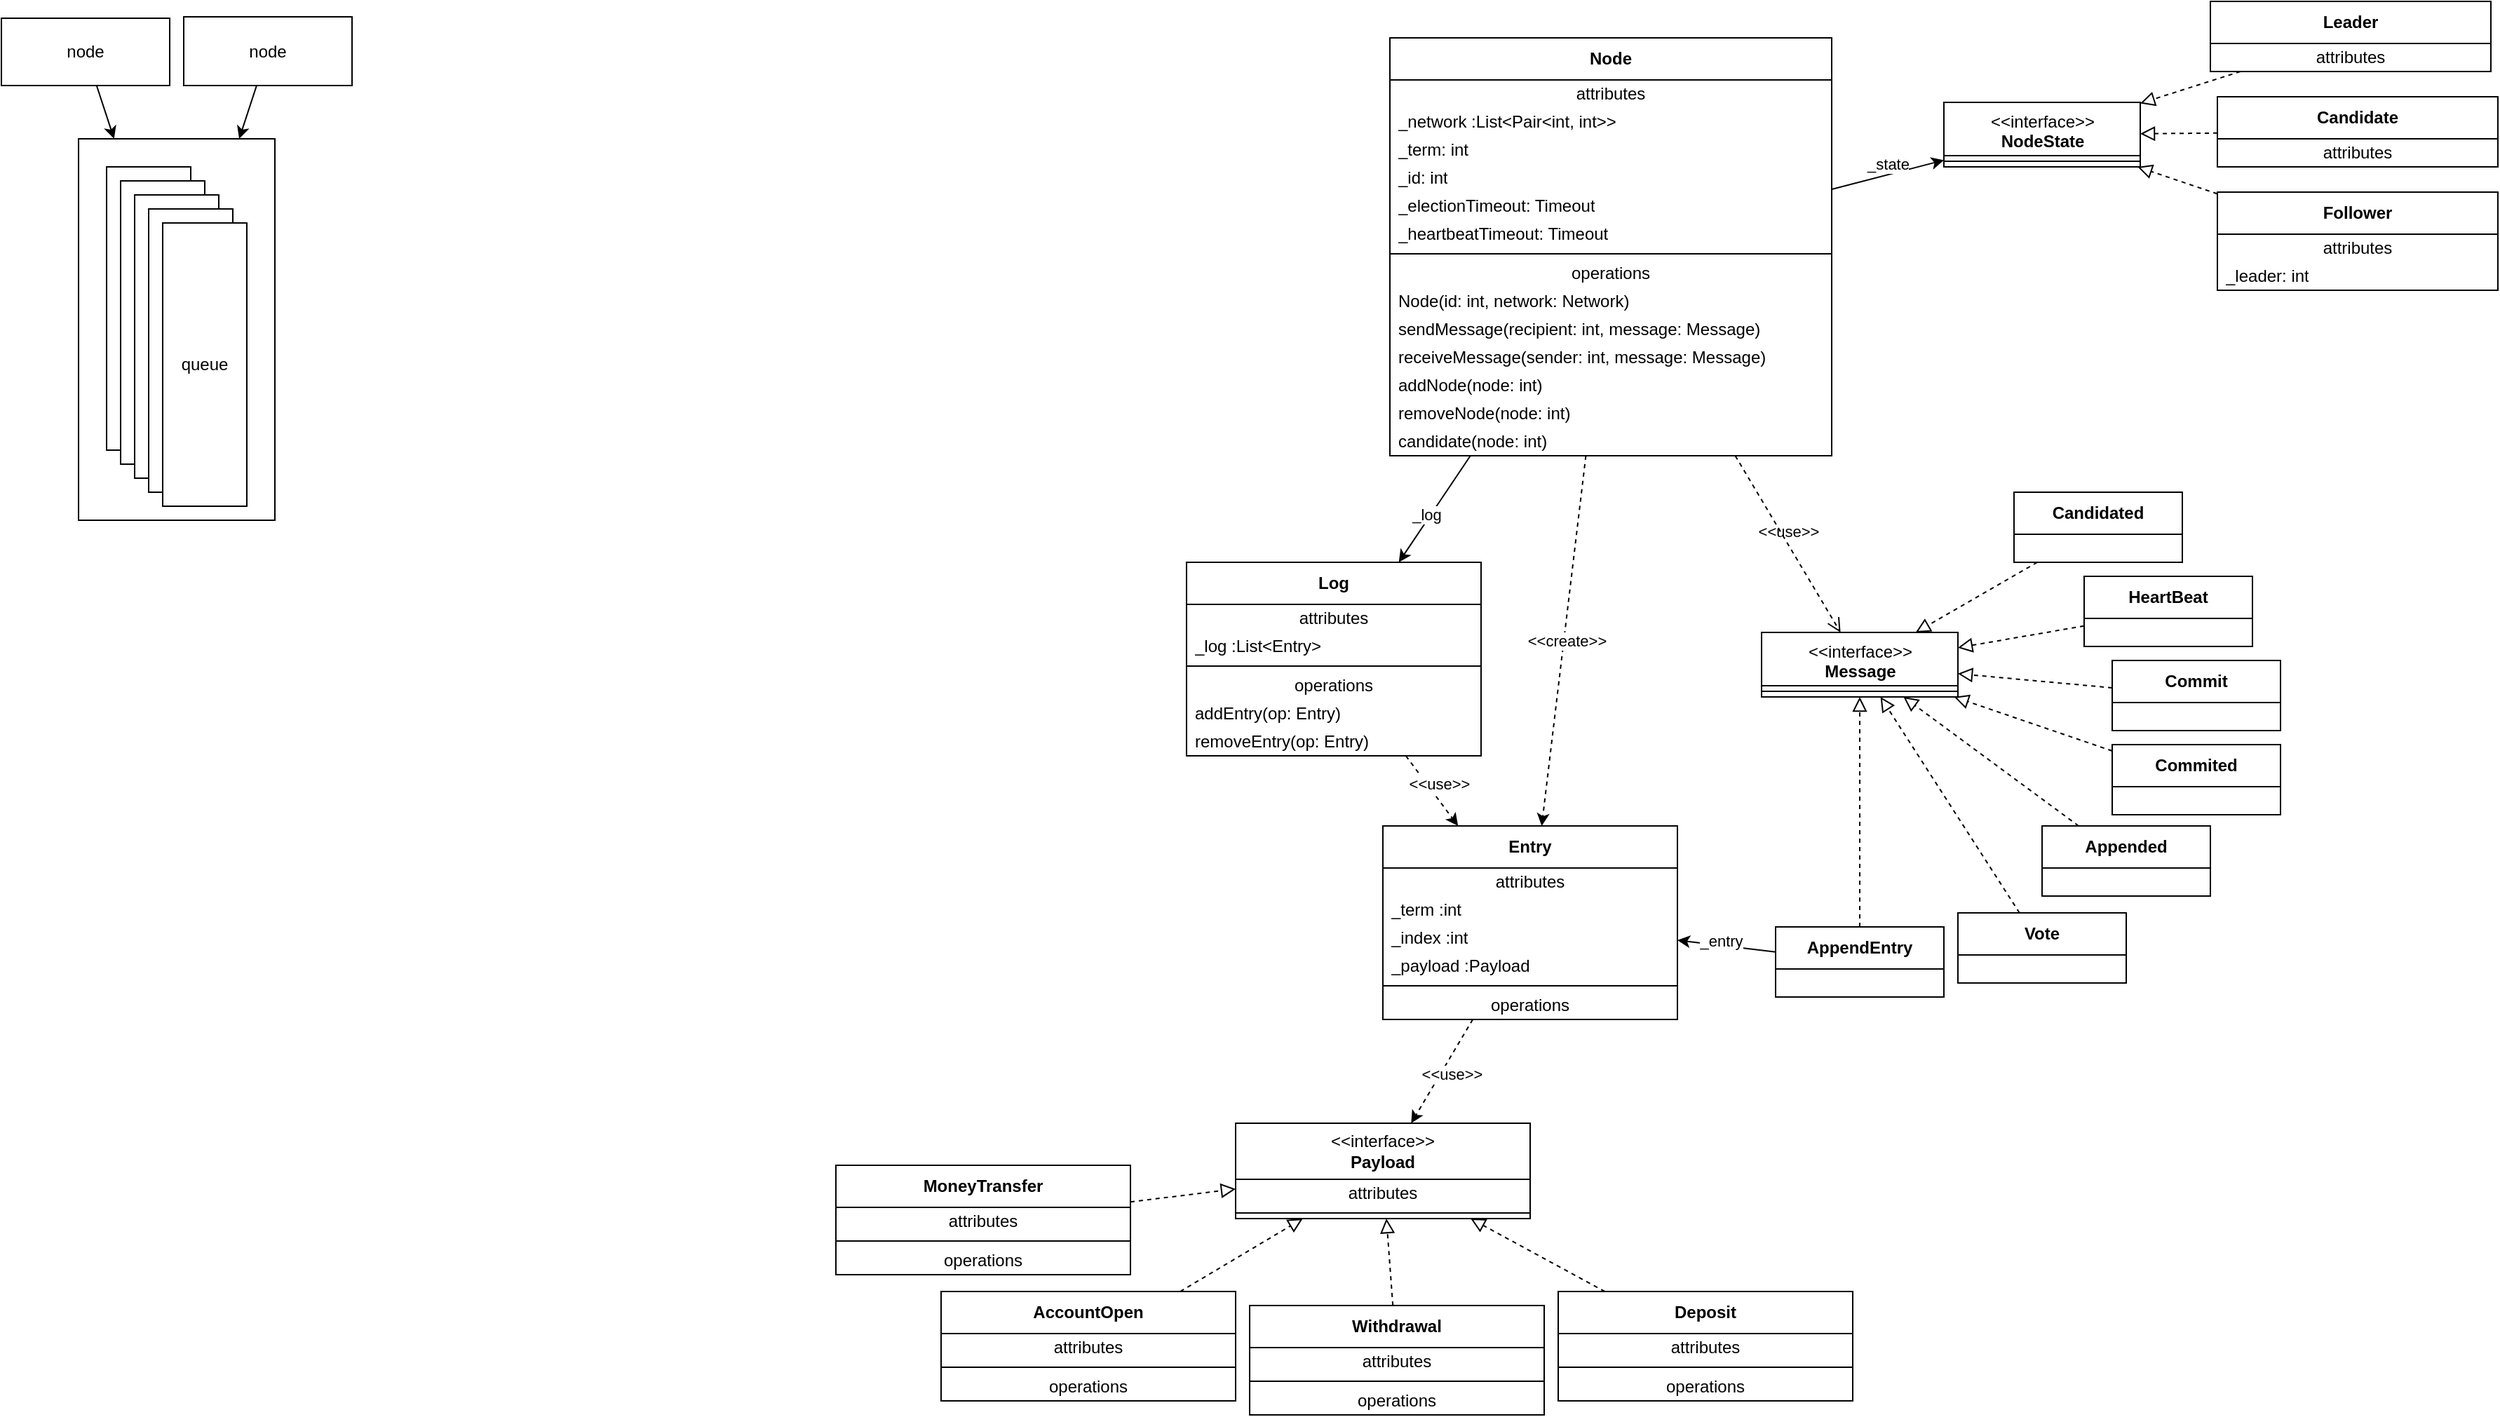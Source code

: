 <mxfile>
    <diagram name="Page-1" id="fpSFrH5SnlSoslGPmlSk">
        <mxGraphModel dx="2285" dy="449" grid="1" gridSize="10" guides="1" tooltips="1" connect="1" arrows="1" fold="1" page="1" pageScale="1" pageWidth="850" pageHeight="1100" math="0" shadow="0">
            <root>
                <mxCell id="0"/>
                <mxCell id="1" parent="0"/>
                <mxCell id="142" value="" style="rounded=0;whiteSpace=wrap;html=1;" vertex="1" parent="1">
                    <mxGeometry x="-690" y="208" width="140" height="272" as="geometry"/>
                </mxCell>
                <mxCell id="0jKl5etoFRxDFM5NHTST-1" value="&lt;b&gt;Node&lt;/b&gt;&lt;br&gt;" style="swimlane;fontStyle=0;align=center;verticalAlign=middle;childLayout=stackLayout;horizontal=1;startSize=30;horizontalStack=0;resizeParent=1;resizeParentMax=0;resizeLast=0;collapsible=0;marginBottom=0;html=1;whiteSpace=wrap;" parent="1" vertex="1">
                    <mxGeometry x="245" y="136" width="315" height="298" as="geometry"/>
                </mxCell>
                <mxCell id="0jKl5etoFRxDFM5NHTST-2" value="attributes" style="text;html=1;strokeColor=none;fillColor=none;align=center;verticalAlign=middle;spacingLeft=4;spacingRight=4;overflow=hidden;rotatable=0;points=[[0,0.5],[1,0.5]];portConstraint=eastwest;whiteSpace=wrap;" parent="0jKl5etoFRxDFM5NHTST-1" vertex="1">
                    <mxGeometry y="30" width="315" height="20" as="geometry"/>
                </mxCell>
                <mxCell id="0jKl5etoFRxDFM5NHTST-47" value="_network :List&amp;lt;Pair&amp;lt;int, int&amp;gt;&amp;gt;" style="text;html=1;strokeColor=none;fillColor=none;align=left;verticalAlign=middle;spacingLeft=4;spacingRight=4;overflow=hidden;rotatable=0;points=[[0,0.5],[1,0.5]];portConstraint=eastwest;whiteSpace=wrap;" parent="0jKl5etoFRxDFM5NHTST-1" vertex="1">
                    <mxGeometry y="50" width="315" height="20" as="geometry"/>
                </mxCell>
                <mxCell id="0jKl5etoFRxDFM5NHTST-10" value="_term: int" style="text;html=1;strokeColor=none;fillColor=none;align=left;verticalAlign=middle;spacingLeft=4;spacingRight=4;overflow=hidden;rotatable=0;points=[[0,0.5],[1,0.5]];portConstraint=eastwest;whiteSpace=wrap;" parent="0jKl5etoFRxDFM5NHTST-1" vertex="1">
                    <mxGeometry y="70" width="315" height="20" as="geometry"/>
                </mxCell>
                <mxCell id="0jKl5etoFRxDFM5NHTST-11" value="_id: int" style="text;html=1;strokeColor=none;fillColor=none;align=left;verticalAlign=middle;spacingLeft=4;spacingRight=4;overflow=hidden;rotatable=0;points=[[0,0.5],[1,0.5]];portConstraint=eastwest;whiteSpace=wrap;" parent="0jKl5etoFRxDFM5NHTST-1" vertex="1">
                    <mxGeometry y="90" width="315" height="20" as="geometry"/>
                </mxCell>
                <mxCell id="0jKl5etoFRxDFM5NHTST-13" value="_electionTimeout: Timeout" style="text;html=1;strokeColor=none;fillColor=none;align=left;verticalAlign=middle;spacingLeft=4;spacingRight=4;overflow=hidden;rotatable=0;points=[[0,0.5],[1,0.5]];portConstraint=eastwest;whiteSpace=wrap;" parent="0jKl5etoFRxDFM5NHTST-1" vertex="1">
                    <mxGeometry y="110" width="315" height="20" as="geometry"/>
                </mxCell>
                <mxCell id="0jKl5etoFRxDFM5NHTST-14" value="_heartbeatTimeout: Timeout" style="text;html=1;strokeColor=none;fillColor=none;align=left;verticalAlign=middle;spacingLeft=4;spacingRight=4;overflow=hidden;rotatable=0;points=[[0,0.5],[1,0.5]];portConstraint=eastwest;whiteSpace=wrap;" parent="0jKl5etoFRxDFM5NHTST-1" vertex="1">
                    <mxGeometry y="130" width="315" height="20" as="geometry"/>
                </mxCell>
                <mxCell id="0jKl5etoFRxDFM5NHTST-6" value="" style="line;strokeWidth=1;fillColor=none;align=left;verticalAlign=middle;spacingTop=-1;spacingLeft=3;spacingRight=3;rotatable=0;labelPosition=right;points=[];portConstraint=eastwest;" parent="0jKl5etoFRxDFM5NHTST-1" vertex="1">
                    <mxGeometry y="150" width="315" height="8" as="geometry"/>
                </mxCell>
                <mxCell id="0jKl5etoFRxDFM5NHTST-7" value="operations" style="text;html=1;strokeColor=none;fillColor=none;align=center;verticalAlign=middle;spacingLeft=4;spacingRight=4;overflow=hidden;rotatable=0;points=[[0,0.5],[1,0.5]];portConstraint=eastwest;whiteSpace=wrap;" parent="0jKl5etoFRxDFM5NHTST-1" vertex="1">
                    <mxGeometry y="158" width="315" height="20" as="geometry"/>
                </mxCell>
                <mxCell id="0jKl5etoFRxDFM5NHTST-8" value="Node(id: int, network: Network)" style="text;html=1;strokeColor=none;fillColor=none;align=left;verticalAlign=middle;spacingLeft=4;spacingRight=4;overflow=hidden;rotatable=0;points=[[0,0.5],[1,0.5]];portConstraint=eastwest;whiteSpace=wrap;" parent="0jKl5etoFRxDFM5NHTST-1" vertex="1">
                    <mxGeometry y="178" width="315" height="20" as="geometry"/>
                </mxCell>
                <mxCell id="0jKl5etoFRxDFM5NHTST-15" value="sendMessage(recipient: int, message: Message)" style="text;html=1;strokeColor=none;fillColor=none;align=left;verticalAlign=middle;spacingLeft=4;spacingRight=4;overflow=hidden;rotatable=0;points=[[0,0.5],[1,0.5]];portConstraint=eastwest;whiteSpace=wrap;" parent="0jKl5etoFRxDFM5NHTST-1" vertex="1">
                    <mxGeometry y="198" width="315" height="20" as="geometry"/>
                </mxCell>
                <mxCell id="0jKl5etoFRxDFM5NHTST-16" value="receiveMessage(sender: int, message: Message)" style="text;html=1;strokeColor=none;fillColor=none;align=left;verticalAlign=middle;spacingLeft=4;spacingRight=4;overflow=hidden;rotatable=0;points=[[0,0.5],[1,0.5]];portConstraint=eastwest;whiteSpace=wrap;" parent="0jKl5etoFRxDFM5NHTST-1" vertex="1">
                    <mxGeometry y="218" width="315" height="20" as="geometry"/>
                </mxCell>
                <mxCell id="0jKl5etoFRxDFM5NHTST-17" value="addNode(node: int)" style="text;html=1;strokeColor=none;fillColor=none;align=left;verticalAlign=middle;spacingLeft=4;spacingRight=4;overflow=hidden;rotatable=0;points=[[0,0.5],[1,0.5]];portConstraint=eastwest;whiteSpace=wrap;" parent="0jKl5etoFRxDFM5NHTST-1" vertex="1">
                    <mxGeometry y="238" width="315" height="20" as="geometry"/>
                </mxCell>
                <mxCell id="0jKl5etoFRxDFM5NHTST-18" value="removeNode(node: int)" style="text;html=1;strokeColor=none;fillColor=none;align=left;verticalAlign=middle;spacingLeft=4;spacingRight=4;overflow=hidden;rotatable=0;points=[[0,0.5],[1,0.5]];portConstraint=eastwest;whiteSpace=wrap;" parent="0jKl5etoFRxDFM5NHTST-1" vertex="1">
                    <mxGeometry y="258" width="315" height="20" as="geometry"/>
                </mxCell>
                <mxCell id="0jKl5etoFRxDFM5NHTST-19" value="candidate(node: int)" style="text;html=1;strokeColor=none;fillColor=none;align=left;verticalAlign=middle;spacingLeft=4;spacingRight=4;overflow=hidden;rotatable=0;points=[[0,0.5],[1,0.5]];portConstraint=eastwest;whiteSpace=wrap;" parent="0jKl5etoFRxDFM5NHTST-1" vertex="1">
                    <mxGeometry y="278" width="315" height="20" as="geometry"/>
                </mxCell>
                <mxCell id="0jKl5etoFRxDFM5NHTST-20" value="&lt;b&gt;Follower&lt;/b&gt;" style="swimlane;fontStyle=0;align=center;verticalAlign=middle;childLayout=stackLayout;horizontal=1;startSize=30;horizontalStack=0;resizeParent=1;resizeParentMax=0;resizeLast=0;collapsible=0;marginBottom=0;html=1;whiteSpace=wrap;" parent="1" vertex="1">
                    <mxGeometry x="835" y="246" width="200" height="70" as="geometry"/>
                </mxCell>
                <mxCell id="24" value="attributes" style="text;html=1;strokeColor=none;fillColor=none;align=center;verticalAlign=middle;spacingLeft=4;spacingRight=4;overflow=hidden;rotatable=0;points=[[0,0.5],[1,0.5]];portConstraint=eastwest;whiteSpace=wrap;" parent="0jKl5etoFRxDFM5NHTST-20" vertex="1">
                    <mxGeometry y="30" width="200" height="20" as="geometry"/>
                </mxCell>
                <mxCell id="0jKl5etoFRxDFM5NHTST-27" value="&lt;div&gt;_leader: int&lt;/div&gt;" style="text;html=1;strokeColor=none;fillColor=none;align=left;verticalAlign=middle;spacingLeft=4;spacingRight=4;overflow=hidden;rotatable=0;points=[[0,0.5],[1,0.5]];portConstraint=eastwest;whiteSpace=wrap;" parent="0jKl5etoFRxDFM5NHTST-20" vertex="1">
                    <mxGeometry y="50" width="200" height="20" as="geometry"/>
                </mxCell>
                <mxCell id="2" value="&lt;b&gt;Log&lt;/b&gt;" style="swimlane;fontStyle=0;align=center;verticalAlign=middle;childLayout=stackLayout;horizontal=1;startSize=30;horizontalStack=0;resizeParent=1;resizeParentMax=0;resizeLast=0;collapsible=0;marginBottom=0;html=1;whiteSpace=wrap;" parent="1" vertex="1">
                    <mxGeometry x="100" y="510" width="210" height="138" as="geometry"/>
                </mxCell>
                <mxCell id="3" value="attributes" style="text;html=1;strokeColor=none;fillColor=none;align=center;verticalAlign=middle;spacingLeft=4;spacingRight=4;overflow=hidden;rotatable=0;points=[[0,0.5],[1,0.5]];portConstraint=eastwest;whiteSpace=wrap;" parent="2" vertex="1">
                    <mxGeometry y="30" width="210" height="20" as="geometry"/>
                </mxCell>
                <mxCell id="4" value="_log :List&amp;lt;Entry&amp;gt;" style="text;html=1;strokeColor=none;fillColor=none;align=left;verticalAlign=middle;spacingLeft=4;spacingRight=4;overflow=hidden;rotatable=0;points=[[0,0.5],[1,0.5]];portConstraint=eastwest;whiteSpace=wrap;" parent="2" vertex="1">
                    <mxGeometry y="50" width="210" height="20" as="geometry"/>
                </mxCell>
                <mxCell id="5" value="" style="line;strokeWidth=1;fillColor=none;align=left;verticalAlign=middle;spacingTop=-1;spacingLeft=3;spacingRight=3;rotatable=0;labelPosition=right;points=[];portConstraint=eastwest;" parent="2" vertex="1">
                    <mxGeometry y="70" width="210" height="8" as="geometry"/>
                </mxCell>
                <mxCell id="6" value="operations" style="text;html=1;strokeColor=none;fillColor=none;align=center;verticalAlign=middle;spacingLeft=4;spacingRight=4;overflow=hidden;rotatable=0;points=[[0,0.5],[1,0.5]];portConstraint=eastwest;whiteSpace=wrap;" parent="2" vertex="1">
                    <mxGeometry y="78" width="210" height="20" as="geometry"/>
                </mxCell>
                <mxCell id="10" value="addEntry(op: Entry)" style="text;html=1;strokeColor=none;fillColor=none;align=left;verticalAlign=middle;spacingLeft=4;spacingRight=4;overflow=hidden;rotatable=0;points=[[0,0.5],[1,0.5]];portConstraint=eastwest;whiteSpace=wrap;" parent="2" vertex="1">
                    <mxGeometry y="98" width="210" height="20" as="geometry"/>
                </mxCell>
                <mxCell id="11" value="removeEntry(op: Entry)" style="text;html=1;strokeColor=none;fillColor=none;align=left;verticalAlign=middle;spacingLeft=4;spacingRight=4;overflow=hidden;rotatable=0;points=[[0,0.5],[1,0.5]];portConstraint=eastwest;whiteSpace=wrap;" parent="2" vertex="1">
                    <mxGeometry y="118" width="210" height="20" as="geometry"/>
                </mxCell>
                <mxCell id="12" value="" style="endArrow=classic;html=1;" parent="1" source="0jKl5etoFRxDFM5NHTST-1" target="2" edge="1">
                    <mxGeometry width="50" height="50" relative="1" as="geometry">
                        <mxPoint x="190" y="210" as="sourcePoint"/>
                        <mxPoint x="240" y="160" as="targetPoint"/>
                    </mxGeometry>
                </mxCell>
                <mxCell id="13" value="_log" style="edgeLabel;html=1;align=center;verticalAlign=middle;resizable=0;points=[];" parent="12" vertex="1" connectable="0">
                    <mxGeometry x="0.137" y="-3" relative="1" as="geometry">
                        <mxPoint as="offset"/>
                    </mxGeometry>
                </mxCell>
                <mxCell id="14" value="&lt;b&gt;Entry&lt;/b&gt;" style="swimlane;fontStyle=0;align=center;verticalAlign=middle;childLayout=stackLayout;horizontal=1;startSize=30;horizontalStack=0;resizeParent=1;resizeParentMax=0;resizeLast=0;collapsible=0;marginBottom=0;html=1;whiteSpace=wrap;" parent="1" vertex="1">
                    <mxGeometry x="240" y="698" width="210" height="138" as="geometry"/>
                </mxCell>
                <mxCell id="15" value="attributes" style="text;html=1;strokeColor=none;fillColor=none;align=center;verticalAlign=middle;spacingLeft=4;spacingRight=4;overflow=hidden;rotatable=0;points=[[0,0.5],[1,0.5]];portConstraint=eastwest;whiteSpace=wrap;" parent="14" vertex="1">
                    <mxGeometry y="30" width="210" height="20" as="geometry"/>
                </mxCell>
                <mxCell id="16" value="_term :int" style="text;html=1;strokeColor=none;fillColor=none;align=left;verticalAlign=middle;spacingLeft=4;spacingRight=4;overflow=hidden;rotatable=0;points=[[0,0.5],[1,0.5]];portConstraint=eastwest;whiteSpace=wrap;" parent="14" vertex="1">
                    <mxGeometry y="50" width="210" height="20" as="geometry"/>
                </mxCell>
                <mxCell id="21" value="_index :int" style="text;html=1;strokeColor=none;fillColor=none;align=left;verticalAlign=middle;spacingLeft=4;spacingRight=4;overflow=hidden;rotatable=0;points=[[0,0.5],[1,0.5]];portConstraint=eastwest;whiteSpace=wrap;" parent="14" vertex="1">
                    <mxGeometry y="70" width="210" height="20" as="geometry"/>
                </mxCell>
                <mxCell id="22" value="_payload :Payload" style="text;html=1;strokeColor=none;fillColor=none;align=left;verticalAlign=middle;spacingLeft=4;spacingRight=4;overflow=hidden;rotatable=0;points=[[0,0.5],[1,0.5]];portConstraint=eastwest;whiteSpace=wrap;" parent="14" vertex="1">
                    <mxGeometry y="90" width="210" height="20" as="geometry"/>
                </mxCell>
                <mxCell id="17" value="" style="line;strokeWidth=1;fillColor=none;align=left;verticalAlign=middle;spacingTop=-1;spacingLeft=3;spacingRight=3;rotatable=0;labelPosition=right;points=[];portConstraint=eastwest;" parent="14" vertex="1">
                    <mxGeometry y="110" width="210" height="8" as="geometry"/>
                </mxCell>
                <mxCell id="18" value="operations" style="text;html=1;strokeColor=none;fillColor=none;align=center;verticalAlign=middle;spacingLeft=4;spacingRight=4;overflow=hidden;rotatable=0;points=[[0,0.5],[1,0.5]];portConstraint=eastwest;whiteSpace=wrap;" parent="14" vertex="1">
                    <mxGeometry y="118" width="210" height="20" as="geometry"/>
                </mxCell>
                <mxCell id="23" value="&amp;lt;&amp;lt;create&amp;gt;&amp;gt;" style="endArrow=classic;html=1;dashed=1;" parent="1" source="0jKl5etoFRxDFM5NHTST-1" target="14" edge="1">
                    <mxGeometry x="-0.002" y="2" width="50" height="50" relative="1" as="geometry">
                        <mxPoint x="190" y="290" as="sourcePoint"/>
                        <mxPoint x="240" y="240" as="targetPoint"/>
                        <mxPoint as="offset"/>
                    </mxGeometry>
                </mxCell>
                <mxCell id="25" value="&lt;b&gt;Leader&lt;/b&gt;" style="swimlane;fontStyle=0;align=center;verticalAlign=middle;childLayout=stackLayout;horizontal=1;startSize=30;horizontalStack=0;resizeParent=1;resizeParentMax=0;resizeLast=0;collapsible=0;marginBottom=0;html=1;whiteSpace=wrap;" parent="1" vertex="1">
                    <mxGeometry x="830" y="110" width="200" height="50" as="geometry"/>
                </mxCell>
                <mxCell id="26" value="attributes" style="text;html=1;strokeColor=none;fillColor=none;align=center;verticalAlign=middle;spacingLeft=4;spacingRight=4;overflow=hidden;rotatable=0;points=[[0,0.5],[1,0.5]];portConstraint=eastwest;whiteSpace=wrap;" parent="25" vertex="1">
                    <mxGeometry y="30" width="200" height="20" as="geometry"/>
                </mxCell>
                <mxCell id="32" value="" style="endArrow=block;startArrow=none;endFill=0;startFill=0;endSize=8;html=1;verticalAlign=bottom;labelBackgroundColor=none;dashed=1;" parent="1" source="33" target="40" edge="1">
                    <mxGeometry width="160" relative="1" as="geometry">
                        <mxPoint x="865" y="598" as="sourcePoint"/>
                        <mxPoint x="1025" y="598" as="targetPoint"/>
                    </mxGeometry>
                </mxCell>
                <mxCell id="33" value="&lt;b&gt;Candidate&lt;/b&gt;" style="swimlane;fontStyle=0;align=center;verticalAlign=middle;childLayout=stackLayout;horizontal=1;startSize=30;horizontalStack=0;resizeParent=1;resizeParentMax=0;resizeLast=0;collapsible=0;marginBottom=0;html=1;whiteSpace=wrap;" parent="1" vertex="1">
                    <mxGeometry x="835" y="178" width="200" height="50" as="geometry"/>
                </mxCell>
                <mxCell id="34" value="attributes" style="text;html=1;strokeColor=none;fillColor=none;align=center;verticalAlign=middle;spacingLeft=4;spacingRight=4;overflow=hidden;rotatable=0;points=[[0,0.5],[1,0.5]];portConstraint=eastwest;whiteSpace=wrap;" parent="33" vertex="1">
                    <mxGeometry y="30" width="200" height="20" as="geometry"/>
                </mxCell>
                <mxCell id="39" value="" style="endArrow=block;startArrow=none;endFill=0;startFill=0;endSize=8;html=1;verticalAlign=bottom;labelBackgroundColor=none;dashed=1;" parent="1" source="0jKl5etoFRxDFM5NHTST-20" target="40" edge="1">
                    <mxGeometry width="160" relative="1" as="geometry">
                        <mxPoint x="989.667" y="338" as="sourcePoint"/>
                        <mxPoint x="901.667" y="278" as="targetPoint"/>
                    </mxGeometry>
                </mxCell>
                <mxCell id="40" value="&amp;lt;&amp;lt;interface&amp;gt;&amp;gt;&lt;br&gt;&lt;b&gt;NodeState&lt;/b&gt;" style="swimlane;fontStyle=0;align=center;verticalAlign=top;childLayout=stackLayout;horizontal=1;startSize=38;horizontalStack=0;resizeParent=1;resizeParentMax=0;resizeLast=0;collapsible=0;marginBottom=0;html=1;" parent="1" vertex="1">
                    <mxGeometry x="640" y="182" width="140" height="46" as="geometry"/>
                </mxCell>
                <mxCell id="45" value="" style="line;strokeWidth=1;fillColor=none;align=left;verticalAlign=middle;spacingTop=-1;spacingLeft=3;spacingRight=3;rotatable=0;labelPosition=right;points=[];portConstraint=eastwest;" parent="40" vertex="1">
                    <mxGeometry y="38" width="140" height="8" as="geometry"/>
                </mxCell>
                <mxCell id="48" value="" style="endArrow=block;startArrow=none;endFill=0;startFill=0;endSize=8;html=1;verticalAlign=bottom;labelBackgroundColor=none;dashed=1;" parent="1" source="25" target="40" edge="1">
                    <mxGeometry width="160" relative="1" as="geometry">
                        <mxPoint x="963.243" y="338" as="sourcePoint"/>
                        <mxPoint x="890.817" y="184.0" as="targetPoint"/>
                    </mxGeometry>
                </mxCell>
                <mxCell id="49" value="" style="endArrow=classic;html=1;" parent="1" source="0jKl5etoFRxDFM5NHTST-1" target="40" edge="1">
                    <mxGeometry width="50" height="50" relative="1" as="geometry">
                        <mxPoint x="270" y="225.805" as="sourcePoint"/>
                        <mxPoint x="110" y="131.13" as="targetPoint"/>
                    </mxGeometry>
                </mxCell>
                <mxCell id="50" value="_state" style="edgeLabel;html=1;align=center;verticalAlign=middle;resizable=0;points=[];" parent="49" vertex="1" connectable="0">
                    <mxGeometry x="0.137" y="-3" relative="1" as="geometry">
                        <mxPoint x="-6" y="-9" as="offset"/>
                    </mxGeometry>
                </mxCell>
                <mxCell id="52" value="&amp;lt;&amp;lt;interface&amp;gt;&amp;gt;&lt;br&gt;&lt;b&gt;Message&lt;/b&gt;" style="swimlane;fontStyle=0;align=center;verticalAlign=top;childLayout=stackLayout;horizontal=1;startSize=38;horizontalStack=0;resizeParent=1;resizeParentMax=0;resizeLast=0;collapsible=0;marginBottom=0;html=1;" parent="1" vertex="1">
                    <mxGeometry x="510" y="560" width="140" height="46" as="geometry"/>
                </mxCell>
                <mxCell id="53" value="" style="line;strokeWidth=1;fillColor=none;align=left;verticalAlign=middle;spacingTop=-1;spacingLeft=3;spacingRight=3;rotatable=0;labelPosition=right;points=[];portConstraint=eastwest;" parent="52" vertex="1">
                    <mxGeometry y="38" width="140" height="8" as="geometry"/>
                </mxCell>
                <mxCell id="54" value="&lt;b&gt;Vote&lt;/b&gt;" style="swimlane;fontStyle=0;align=center;verticalAlign=middle;childLayout=stackLayout;horizontal=1;startSize=30;horizontalStack=0;resizeParent=1;resizeParentMax=0;resizeLast=0;collapsible=0;marginBottom=0;html=1;whiteSpace=wrap;" parent="1" vertex="1">
                    <mxGeometry x="650" y="760" width="120" height="50" as="geometry"/>
                </mxCell>
                <mxCell id="56" value="&lt;b&gt;AppendEntry&lt;/b&gt;" style="swimlane;fontStyle=0;align=center;verticalAlign=middle;childLayout=stackLayout;horizontal=1;startSize=30;horizontalStack=0;resizeParent=1;resizeParentMax=0;resizeLast=0;collapsible=0;marginBottom=0;html=1;whiteSpace=wrap;" parent="1" vertex="1">
                    <mxGeometry x="520" y="770" width="120" height="50" as="geometry"/>
                </mxCell>
                <mxCell id="59" value="&lt;b&gt;Commit&lt;/b&gt;" style="swimlane;fontStyle=0;align=center;verticalAlign=middle;childLayout=stackLayout;horizontal=1;startSize=30;horizontalStack=0;resizeParent=1;resizeParentMax=0;resizeLast=0;collapsible=0;marginBottom=0;html=1;whiteSpace=wrap;" parent="1" vertex="1">
                    <mxGeometry x="760" y="580" width="120" height="50" as="geometry"/>
                </mxCell>
                <mxCell id="62" value="&lt;b&gt;Appended&lt;/b&gt;" style="swimlane;fontStyle=0;align=center;verticalAlign=middle;childLayout=stackLayout;horizontal=1;startSize=30;horizontalStack=0;resizeParent=1;resizeParentMax=0;resizeLast=0;collapsible=0;marginBottom=0;html=1;whiteSpace=wrap;" parent="1" vertex="1">
                    <mxGeometry x="710" y="698" width="120" height="50" as="geometry"/>
                </mxCell>
                <mxCell id="65" value="&lt;b&gt;Commited&lt;/b&gt;" style="swimlane;fontStyle=0;align=center;verticalAlign=middle;childLayout=stackLayout;horizontal=1;startSize=30;horizontalStack=0;resizeParent=1;resizeParentMax=0;resizeLast=0;collapsible=0;marginBottom=0;html=1;whiteSpace=wrap;" parent="1" vertex="1">
                    <mxGeometry x="760" y="640" width="120" height="50" as="geometry"/>
                </mxCell>
                <mxCell id="67" value="&lt;b&gt;HeartBeat&lt;/b&gt;" style="swimlane;fontStyle=0;align=center;verticalAlign=middle;childLayout=stackLayout;horizontal=1;startSize=30;horizontalStack=0;resizeParent=1;resizeParentMax=0;resizeLast=0;collapsible=0;marginBottom=0;html=1;whiteSpace=wrap;" parent="1" vertex="1">
                    <mxGeometry x="740" y="520" width="120" height="50" as="geometry"/>
                </mxCell>
                <mxCell id="69" value="&lt;b&gt;Candidated&lt;/b&gt;" style="swimlane;fontStyle=0;align=center;verticalAlign=middle;childLayout=stackLayout;horizontal=1;startSize=30;horizontalStack=0;resizeParent=1;resizeParentMax=0;resizeLast=0;collapsible=0;marginBottom=0;html=1;whiteSpace=wrap;" parent="1" vertex="1">
                    <mxGeometry x="690" y="460" width="120" height="50" as="geometry"/>
                </mxCell>
                <mxCell id="71" value="" style="endArrow=block;startArrow=none;endFill=0;startFill=0;endSize=8;html=1;verticalAlign=bottom;labelBackgroundColor=none;dashed=1;" parent="1" source="69" target="52" edge="1">
                    <mxGeometry width="160" relative="1" as="geometry">
                        <mxPoint x="805.833" y="338" as="sourcePoint"/>
                        <mxPoint x="948.167" y="216" as="targetPoint"/>
                    </mxGeometry>
                </mxCell>
                <mxCell id="72" value="" style="endArrow=block;startArrow=none;endFill=0;startFill=0;endSize=8;html=1;verticalAlign=bottom;labelBackgroundColor=none;dashed=1;" parent="1" source="67" target="52" edge="1">
                    <mxGeometry width="160" relative="1" as="geometry">
                        <mxPoint x="936.646" y="560" as="sourcePoint"/>
                        <mxPoint x="864.085" y="594" as="targetPoint"/>
                    </mxGeometry>
                </mxCell>
                <mxCell id="73" value="" style="endArrow=block;startArrow=none;endFill=0;startFill=0;endSize=8;html=1;verticalAlign=bottom;labelBackgroundColor=none;dashed=1;" parent="1" source="59" target="52" edge="1">
                    <mxGeometry width="160" relative="1" as="geometry">
                        <mxPoint x="945" y="608.789" as="sourcePoint"/>
                        <mxPoint x="885" y="612.579" as="targetPoint"/>
                    </mxGeometry>
                </mxCell>
                <mxCell id="74" value="" style="endArrow=block;startArrow=none;endFill=0;startFill=0;endSize=8;html=1;verticalAlign=bottom;labelBackgroundColor=none;dashed=1;" parent="1" source="65" target="52" edge="1">
                    <mxGeometry width="160" relative="1" as="geometry">
                        <mxPoint x="930" y="648.543" as="sourcePoint"/>
                        <mxPoint x="885" y="636.2" as="targetPoint"/>
                    </mxGeometry>
                </mxCell>
                <mxCell id="75" value="" style="endArrow=block;startArrow=none;endFill=0;startFill=0;endSize=8;html=1;verticalAlign=bottom;labelBackgroundColor=none;dashed=1;" parent="1" source="62" target="52" edge="1">
                    <mxGeometry width="160" relative="1" as="geometry">
                        <mxPoint x="907.222" y="700" as="sourcePoint"/>
                        <mxPoint x="840.556" y="640" as="targetPoint"/>
                    </mxGeometry>
                </mxCell>
                <mxCell id="76" value="" style="endArrow=block;startArrow=none;endFill=0;startFill=0;endSize=8;html=1;verticalAlign=bottom;labelBackgroundColor=none;dashed=1;" parent="1" source="54" target="52" edge="1">
                    <mxGeometry width="160" relative="1" as="geometry">
                        <mxPoint x="806.812" y="730" as="sourcePoint"/>
                        <mxPoint x="813.333" y="640" as="targetPoint"/>
                    </mxGeometry>
                </mxCell>
                <mxCell id="77" value="" style="endArrow=block;startArrow=none;endFill=0;startFill=0;endSize=8;html=1;verticalAlign=bottom;labelBackgroundColor=none;dashed=1;" parent="1" source="56" target="52" edge="1">
                    <mxGeometry width="160" relative="1" as="geometry">
                        <mxPoint x="710.714" y="690" as="sourcePoint"/>
                        <mxPoint x="782.143" y="640" as="targetPoint"/>
                    </mxGeometry>
                </mxCell>
                <mxCell id="78" value="&amp;lt;&amp;lt;use&amp;gt;&amp;gt;" style="endArrow=classic;html=1;dashed=1;" parent="1" source="2" target="14" edge="1">
                    <mxGeometry x="-0.033" y="7" width="50" height="50" relative="1" as="geometry">
                        <mxPoint x="330.169" y="468" as="sourcePoint"/>
                        <mxPoint x="270.073" y="560" as="targetPoint"/>
                        <mxPoint as="offset"/>
                    </mxGeometry>
                </mxCell>
                <mxCell id="79" value="" style="endArrow=classic;html=1;" parent="1" source="56" target="14" edge="1">
                    <mxGeometry width="50" height="50" relative="1" as="geometry">
                        <mxPoint x="270" y="375.102" as="sourcePoint"/>
                        <mxPoint x="190" y="403.599" as="targetPoint"/>
                    </mxGeometry>
                </mxCell>
                <mxCell id="80" value="_entry" style="edgeLabel;html=1;align=center;verticalAlign=middle;resizable=0;points=[];" parent="79" vertex="1" connectable="0">
                    <mxGeometry x="0.137" y="-3" relative="1" as="geometry">
                        <mxPoint as="offset"/>
                    </mxGeometry>
                </mxCell>
                <mxCell id="89" value="&amp;lt;&amp;lt;use&amp;gt;&amp;gt;" style="endArrow=open;startArrow=none;endFill=0;startFill=0;endSize=8;html=1;verticalAlign=bottom;dashed=1;labelBackgroundColor=none;" parent="1" source="0jKl5etoFRxDFM5NHTST-1" target="52" edge="1">
                    <mxGeometry width="160" relative="1" as="geometry">
                        <mxPoint x="480" y="450" as="sourcePoint"/>
                        <mxPoint x="640" y="450" as="targetPoint"/>
                    </mxGeometry>
                </mxCell>
                <mxCell id="90" value="&lt;span style=&quot;&quot;&gt;&amp;lt;&amp;lt;interface&amp;gt;&amp;gt;&lt;/span&gt;&lt;br style=&quot;border-color: var(--border-color);&quot;&gt;&lt;b&gt;Payload&lt;/b&gt;" style="swimlane;fontStyle=0;align=center;verticalAlign=middle;childLayout=stackLayout;horizontal=1;startSize=40;horizontalStack=0;resizeParent=1;resizeParentMax=0;resizeLast=0;collapsible=0;marginBottom=0;html=1;whiteSpace=wrap;" parent="1" vertex="1">
                    <mxGeometry x="135" y="910" width="210" height="68" as="geometry"/>
                </mxCell>
                <mxCell id="91" value="attributes" style="text;html=1;strokeColor=none;fillColor=none;align=center;verticalAlign=middle;spacingLeft=4;spacingRight=4;overflow=hidden;rotatable=0;points=[[0,0.5],[1,0.5]];portConstraint=eastwest;whiteSpace=wrap;" parent="90" vertex="1">
                    <mxGeometry y="40" width="210" height="20" as="geometry"/>
                </mxCell>
                <mxCell id="95" value="" style="line;strokeWidth=1;fillColor=none;align=left;verticalAlign=middle;spacingTop=-1;spacingLeft=3;spacingRight=3;rotatable=0;labelPosition=right;points=[];portConstraint=eastwest;" parent="90" vertex="1">
                    <mxGeometry y="60" width="210" height="8" as="geometry"/>
                </mxCell>
                <mxCell id="97" value="&lt;b&gt;Deposit&lt;/b&gt;" style="swimlane;fontStyle=0;align=center;verticalAlign=middle;childLayout=stackLayout;horizontal=1;startSize=30;horizontalStack=0;resizeParent=1;resizeParentMax=0;resizeLast=0;collapsible=0;marginBottom=0;html=1;whiteSpace=wrap;" parent="1" vertex="1">
                    <mxGeometry x="365" y="1030" width="210" height="78" as="geometry"/>
                </mxCell>
                <mxCell id="98" value="attributes" style="text;html=1;strokeColor=none;fillColor=none;align=center;verticalAlign=middle;spacingLeft=4;spacingRight=4;overflow=hidden;rotatable=0;points=[[0,0.5],[1,0.5]];portConstraint=eastwest;whiteSpace=wrap;" parent="97" vertex="1">
                    <mxGeometry y="30" width="210" height="20" as="geometry"/>
                </mxCell>
                <mxCell id="99" value="" style="line;strokeWidth=1;fillColor=none;align=left;verticalAlign=middle;spacingTop=-1;spacingLeft=3;spacingRight=3;rotatable=0;labelPosition=right;points=[];portConstraint=eastwest;" parent="97" vertex="1">
                    <mxGeometry y="50" width="210" height="8" as="geometry"/>
                </mxCell>
                <mxCell id="100" value="operations" style="text;html=1;strokeColor=none;fillColor=none;align=center;verticalAlign=middle;spacingLeft=4;spacingRight=4;overflow=hidden;rotatable=0;points=[[0,0.5],[1,0.5]];portConstraint=eastwest;whiteSpace=wrap;" parent="97" vertex="1">
                    <mxGeometry y="58" width="210" height="20" as="geometry"/>
                </mxCell>
                <mxCell id="101" value="&lt;b&gt;Withdrawal&lt;/b&gt;" style="swimlane;fontStyle=0;align=center;verticalAlign=middle;childLayout=stackLayout;horizontal=1;startSize=30;horizontalStack=0;resizeParent=1;resizeParentMax=0;resizeLast=0;collapsible=0;marginBottom=0;html=1;whiteSpace=wrap;" parent="1" vertex="1">
                    <mxGeometry x="145" y="1040" width="210" height="78" as="geometry"/>
                </mxCell>
                <mxCell id="102" value="attributes" style="text;html=1;strokeColor=none;fillColor=none;align=center;verticalAlign=middle;spacingLeft=4;spacingRight=4;overflow=hidden;rotatable=0;points=[[0,0.5],[1,0.5]];portConstraint=eastwest;whiteSpace=wrap;" parent="101" vertex="1">
                    <mxGeometry y="30" width="210" height="20" as="geometry"/>
                </mxCell>
                <mxCell id="103" value="" style="line;strokeWidth=1;fillColor=none;align=left;verticalAlign=middle;spacingTop=-1;spacingLeft=3;spacingRight=3;rotatable=0;labelPosition=right;points=[];portConstraint=eastwest;" parent="101" vertex="1">
                    <mxGeometry y="50" width="210" height="8" as="geometry"/>
                </mxCell>
                <mxCell id="104" value="operations" style="text;html=1;strokeColor=none;fillColor=none;align=center;verticalAlign=middle;spacingLeft=4;spacingRight=4;overflow=hidden;rotatable=0;points=[[0,0.5],[1,0.5]];portConstraint=eastwest;whiteSpace=wrap;" parent="101" vertex="1">
                    <mxGeometry y="58" width="210" height="20" as="geometry"/>
                </mxCell>
                <mxCell id="105" value="&lt;b&gt;AccountOpen&lt;/b&gt;" style="swimlane;fontStyle=0;align=center;verticalAlign=middle;childLayout=stackLayout;horizontal=1;startSize=30;horizontalStack=0;resizeParent=1;resizeParentMax=0;resizeLast=0;collapsible=0;marginBottom=0;html=1;whiteSpace=wrap;" parent="1" vertex="1">
                    <mxGeometry x="-75" y="1030" width="210" height="78" as="geometry"/>
                </mxCell>
                <mxCell id="106" value="attributes" style="text;html=1;strokeColor=none;fillColor=none;align=center;verticalAlign=middle;spacingLeft=4;spacingRight=4;overflow=hidden;rotatable=0;points=[[0,0.5],[1,0.5]];portConstraint=eastwest;whiteSpace=wrap;" parent="105" vertex="1">
                    <mxGeometry y="30" width="210" height="20" as="geometry"/>
                </mxCell>
                <mxCell id="107" value="" style="line;strokeWidth=1;fillColor=none;align=left;verticalAlign=middle;spacingTop=-1;spacingLeft=3;spacingRight=3;rotatable=0;labelPosition=right;points=[];portConstraint=eastwest;" parent="105" vertex="1">
                    <mxGeometry y="50" width="210" height="8" as="geometry"/>
                </mxCell>
                <mxCell id="108" value="operations" style="text;html=1;strokeColor=none;fillColor=none;align=center;verticalAlign=middle;spacingLeft=4;spacingRight=4;overflow=hidden;rotatable=0;points=[[0,0.5],[1,0.5]];portConstraint=eastwest;whiteSpace=wrap;" parent="105" vertex="1">
                    <mxGeometry y="58" width="210" height="20" as="geometry"/>
                </mxCell>
                <mxCell id="113" value="&lt;b&gt;MoneyTransfer&lt;/b&gt;" style="swimlane;fontStyle=0;align=center;verticalAlign=middle;childLayout=stackLayout;horizontal=1;startSize=30;horizontalStack=0;resizeParent=1;resizeParentMax=0;resizeLast=0;collapsible=0;marginBottom=0;html=1;whiteSpace=wrap;" parent="1" vertex="1">
                    <mxGeometry x="-150" y="940" width="210" height="78" as="geometry"/>
                </mxCell>
                <mxCell id="114" value="attributes" style="text;html=1;strokeColor=none;fillColor=none;align=center;verticalAlign=middle;spacingLeft=4;spacingRight=4;overflow=hidden;rotatable=0;points=[[0,0.5],[1,0.5]];portConstraint=eastwest;whiteSpace=wrap;" parent="113" vertex="1">
                    <mxGeometry y="30" width="210" height="20" as="geometry"/>
                </mxCell>
                <mxCell id="115" value="" style="line;strokeWidth=1;fillColor=none;align=left;verticalAlign=middle;spacingTop=-1;spacingLeft=3;spacingRight=3;rotatable=0;labelPosition=right;points=[];portConstraint=eastwest;" parent="113" vertex="1">
                    <mxGeometry y="50" width="210" height="8" as="geometry"/>
                </mxCell>
                <mxCell id="116" value="operations" style="text;html=1;strokeColor=none;fillColor=none;align=center;verticalAlign=middle;spacingLeft=4;spacingRight=4;overflow=hidden;rotatable=0;points=[[0,0.5],[1,0.5]];portConstraint=eastwest;whiteSpace=wrap;" parent="113" vertex="1">
                    <mxGeometry y="58" width="210" height="20" as="geometry"/>
                </mxCell>
                <mxCell id="118" value="" style="endArrow=block;startArrow=none;endFill=0;startFill=0;endSize=8;html=1;verticalAlign=bottom;labelBackgroundColor=none;dashed=1;" parent="1" source="97" target="90" edge="1">
                    <mxGeometry width="160" relative="1" as="geometry">
                        <mxPoint x="545" y="798" as="sourcePoint"/>
                        <mxPoint x="545" y="634" as="targetPoint"/>
                    </mxGeometry>
                </mxCell>
                <mxCell id="119" value="" style="endArrow=block;startArrow=none;endFill=0;startFill=0;endSize=8;html=1;verticalAlign=bottom;labelBackgroundColor=none;dashed=1;" parent="1" source="101" target="90" edge="1">
                    <mxGeometry width="160" relative="1" as="geometry">
                        <mxPoint x="454.48" y="1018" as="sourcePoint"/>
                        <mxPoint x="367.12" y="966" as="targetPoint"/>
                    </mxGeometry>
                </mxCell>
                <mxCell id="120" value="" style="endArrow=block;startArrow=none;endFill=0;startFill=0;endSize=8;html=1;verticalAlign=bottom;labelBackgroundColor=none;dashed=1;" parent="1" source="105" target="90" edge="1">
                    <mxGeometry width="160" relative="1" as="geometry">
                        <mxPoint x="302.889" y="1028" as="sourcePoint"/>
                        <mxPoint x="307.481" y="966" as="targetPoint"/>
                    </mxGeometry>
                </mxCell>
                <mxCell id="122" value="" style="endArrow=block;startArrow=none;endFill=0;startFill=0;endSize=8;html=1;verticalAlign=bottom;labelBackgroundColor=none;dashed=1;" parent="1" source="113" target="90" edge="1">
                    <mxGeometry width="160" relative="1" as="geometry">
                        <mxPoint x="105" y="955.145" as="sourcePoint"/>
                        <mxPoint x="205" y="943.855" as="targetPoint"/>
                    </mxGeometry>
                </mxCell>
                <mxCell id="123" value="&amp;lt;&amp;lt;use&amp;gt;&amp;gt;" style="endArrow=classic;html=1;dashed=1;" parent="1" source="14" target="90" edge="1">
                    <mxGeometry x="-0.033" y="7" width="50" height="50" relative="1" as="geometry">
                        <mxPoint x="266.383" y="658" as="sourcePoint"/>
                        <mxPoint x="303.617" y="708" as="targetPoint"/>
                        <mxPoint as="offset"/>
                    </mxGeometry>
                </mxCell>
                <mxCell id="130" value="node" style="rounded=0;whiteSpace=wrap;html=1;verticalAlign=middle;" vertex="1" parent="1">
                    <mxGeometry x="-745" y="122" width="120" height="48" as="geometry"/>
                </mxCell>
                <mxCell id="131" value="node" style="rounded=0;whiteSpace=wrap;html=1;verticalAlign=middle;" vertex="1" parent="1">
                    <mxGeometry x="-615" y="121" width="120" height="49" as="geometry"/>
                </mxCell>
                <mxCell id="133" value="queue" style="rounded=0;whiteSpace=wrap;html=1;" vertex="1" parent="1">
                    <mxGeometry x="-670" y="228" width="60" height="202" as="geometry"/>
                </mxCell>
                <mxCell id="137" value="queue" style="rounded=0;whiteSpace=wrap;html=1;" vertex="1" parent="1">
                    <mxGeometry x="-660" y="238" width="60" height="202" as="geometry"/>
                </mxCell>
                <mxCell id="138" value="queue" style="rounded=0;whiteSpace=wrap;html=1;" vertex="1" parent="1">
                    <mxGeometry x="-650" y="248" width="60" height="202" as="geometry"/>
                </mxCell>
                <mxCell id="139" value="queue" style="rounded=0;whiteSpace=wrap;html=1;" vertex="1" parent="1">
                    <mxGeometry x="-640" y="258" width="60" height="202" as="geometry"/>
                </mxCell>
                <mxCell id="140" value="queue" style="rounded=0;whiteSpace=wrap;html=1;" vertex="1" parent="1">
                    <mxGeometry x="-630" y="268" width="60" height="202" as="geometry"/>
                </mxCell>
                <mxCell id="143" value="" style="endArrow=classic;html=1;" edge="1" parent="1" source="131" target="142">
                    <mxGeometry width="50" height="50" relative="1" as="geometry">
                        <mxPoint x="-520" y="340" as="sourcePoint"/>
                        <mxPoint x="-470" y="290" as="targetPoint"/>
                    </mxGeometry>
                </mxCell>
                <mxCell id="144" value="" style="endArrow=classic;html=1;" edge="1" parent="1" source="130" target="142">
                    <mxGeometry width="50" height="50" relative="1" as="geometry">
                        <mxPoint x="-531.307" y="180" as="sourcePoint"/>
                        <mxPoint x="-548.492" y="218" as="targetPoint"/>
                    </mxGeometry>
                </mxCell>
            </root>
        </mxGraphModel>
    </diagram>
</mxfile>